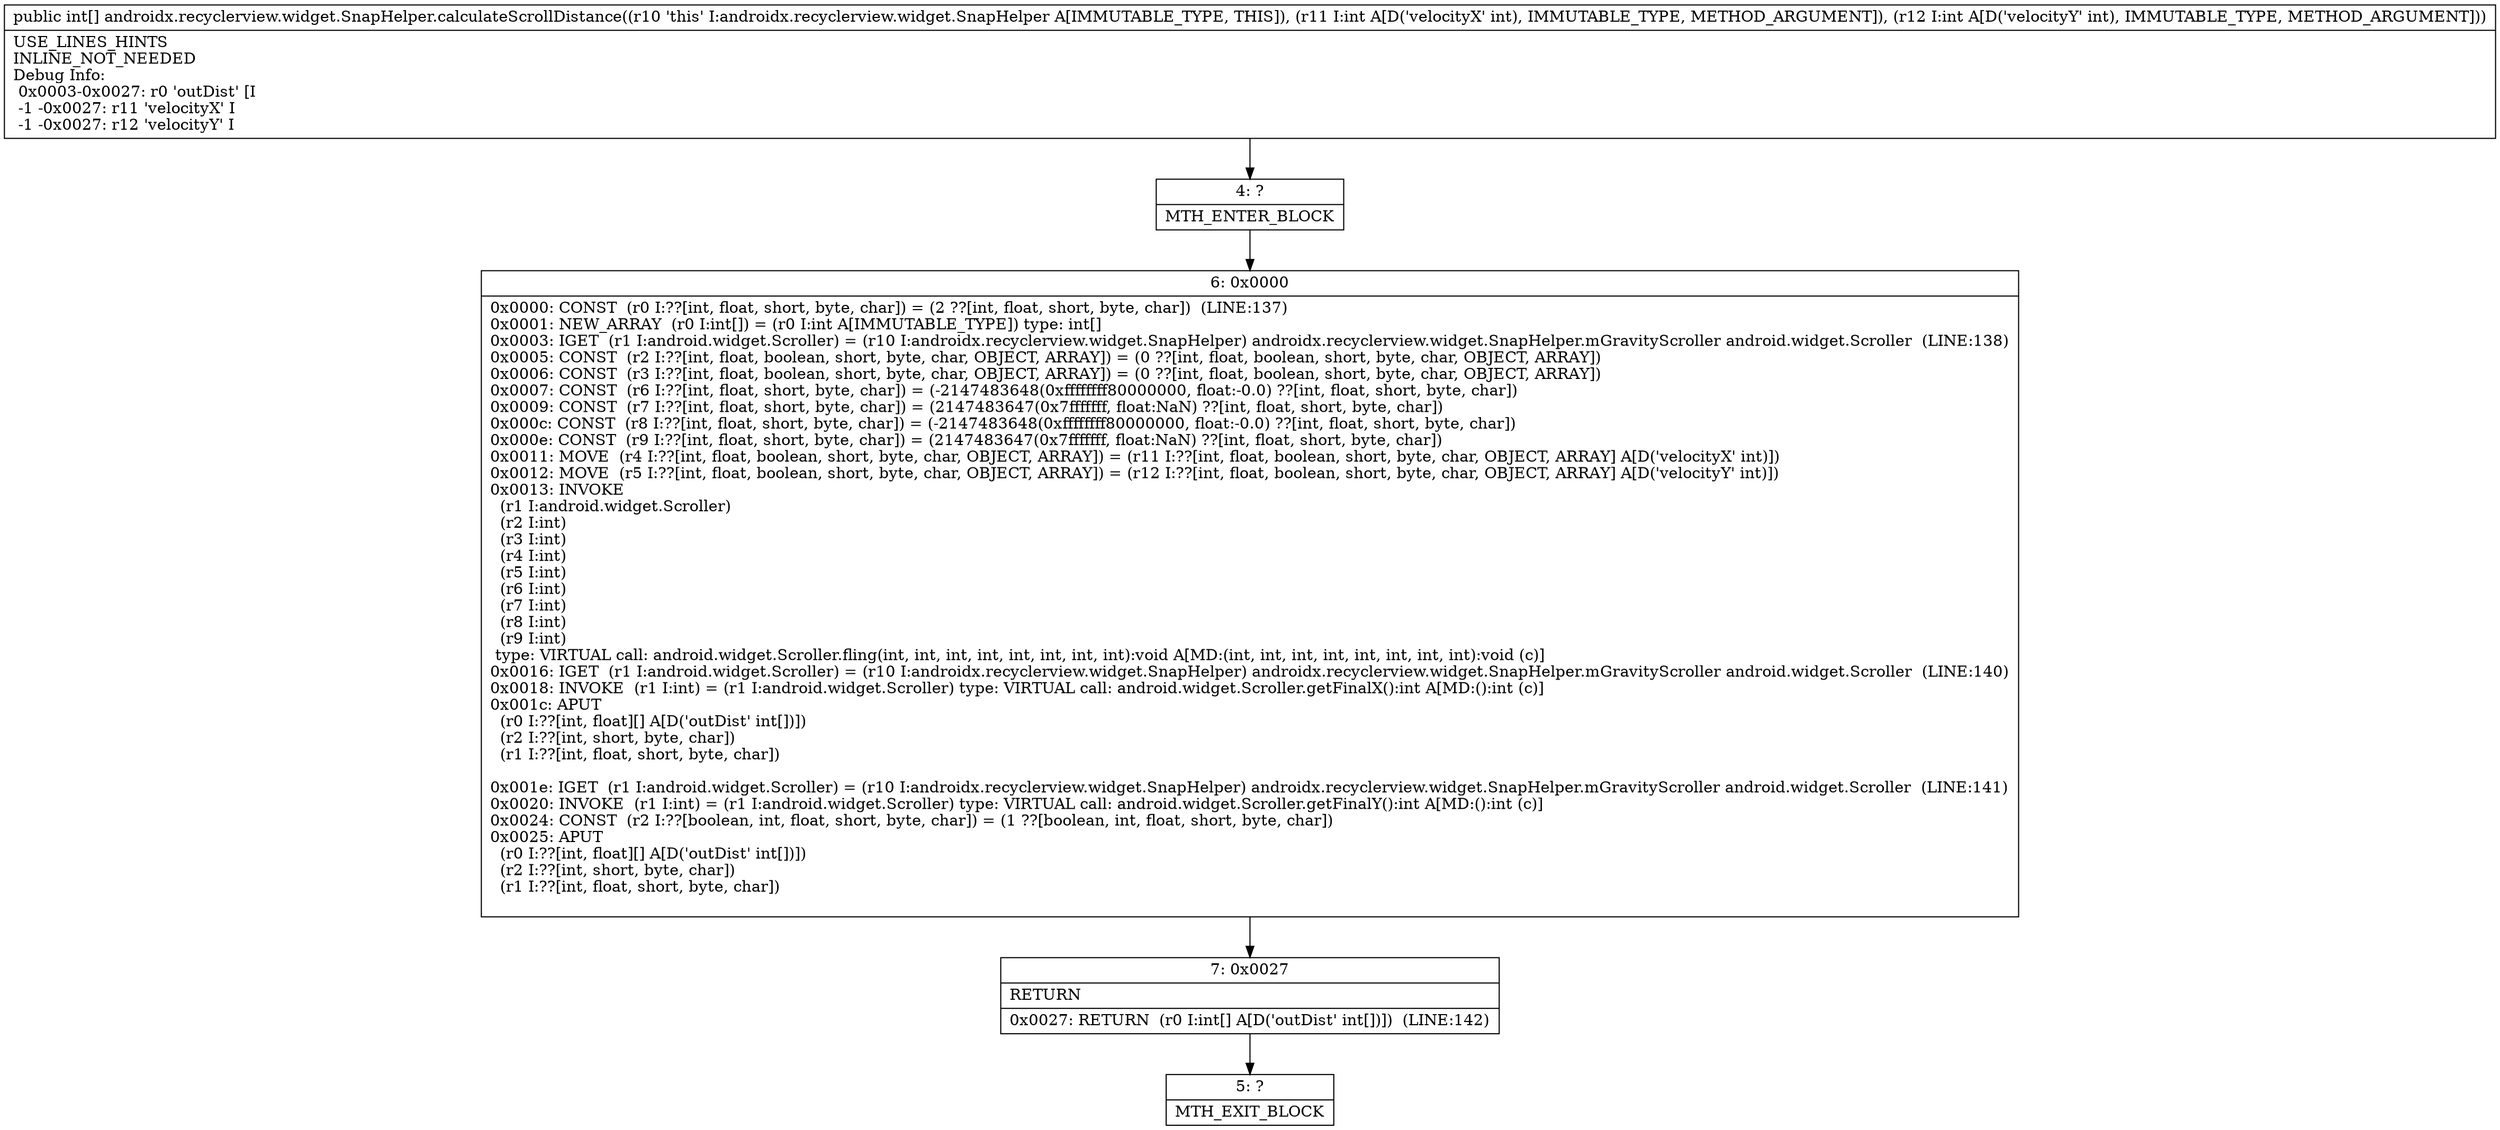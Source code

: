 digraph "CFG forandroidx.recyclerview.widget.SnapHelper.calculateScrollDistance(II)[I" {
Node_4 [shape=record,label="{4\:\ ?|MTH_ENTER_BLOCK\l}"];
Node_6 [shape=record,label="{6\:\ 0x0000|0x0000: CONST  (r0 I:??[int, float, short, byte, char]) = (2 ??[int, float, short, byte, char])  (LINE:137)\l0x0001: NEW_ARRAY  (r0 I:int[]) = (r0 I:int A[IMMUTABLE_TYPE]) type: int[] \l0x0003: IGET  (r1 I:android.widget.Scroller) = (r10 I:androidx.recyclerview.widget.SnapHelper) androidx.recyclerview.widget.SnapHelper.mGravityScroller android.widget.Scroller  (LINE:138)\l0x0005: CONST  (r2 I:??[int, float, boolean, short, byte, char, OBJECT, ARRAY]) = (0 ??[int, float, boolean, short, byte, char, OBJECT, ARRAY]) \l0x0006: CONST  (r3 I:??[int, float, boolean, short, byte, char, OBJECT, ARRAY]) = (0 ??[int, float, boolean, short, byte, char, OBJECT, ARRAY]) \l0x0007: CONST  (r6 I:??[int, float, short, byte, char]) = (\-2147483648(0xffffffff80000000, float:\-0.0) ??[int, float, short, byte, char]) \l0x0009: CONST  (r7 I:??[int, float, short, byte, char]) = (2147483647(0x7fffffff, float:NaN) ??[int, float, short, byte, char]) \l0x000c: CONST  (r8 I:??[int, float, short, byte, char]) = (\-2147483648(0xffffffff80000000, float:\-0.0) ??[int, float, short, byte, char]) \l0x000e: CONST  (r9 I:??[int, float, short, byte, char]) = (2147483647(0x7fffffff, float:NaN) ??[int, float, short, byte, char]) \l0x0011: MOVE  (r4 I:??[int, float, boolean, short, byte, char, OBJECT, ARRAY]) = (r11 I:??[int, float, boolean, short, byte, char, OBJECT, ARRAY] A[D('velocityX' int)]) \l0x0012: MOVE  (r5 I:??[int, float, boolean, short, byte, char, OBJECT, ARRAY]) = (r12 I:??[int, float, boolean, short, byte, char, OBJECT, ARRAY] A[D('velocityY' int)]) \l0x0013: INVOKE  \l  (r1 I:android.widget.Scroller)\l  (r2 I:int)\l  (r3 I:int)\l  (r4 I:int)\l  (r5 I:int)\l  (r6 I:int)\l  (r7 I:int)\l  (r8 I:int)\l  (r9 I:int)\l type: VIRTUAL call: android.widget.Scroller.fling(int, int, int, int, int, int, int, int):void A[MD:(int, int, int, int, int, int, int, int):void (c)]\l0x0016: IGET  (r1 I:android.widget.Scroller) = (r10 I:androidx.recyclerview.widget.SnapHelper) androidx.recyclerview.widget.SnapHelper.mGravityScroller android.widget.Scroller  (LINE:140)\l0x0018: INVOKE  (r1 I:int) = (r1 I:android.widget.Scroller) type: VIRTUAL call: android.widget.Scroller.getFinalX():int A[MD:():int (c)]\l0x001c: APUT  \l  (r0 I:??[int, float][] A[D('outDist' int[])])\l  (r2 I:??[int, short, byte, char])\l  (r1 I:??[int, float, short, byte, char])\l \l0x001e: IGET  (r1 I:android.widget.Scroller) = (r10 I:androidx.recyclerview.widget.SnapHelper) androidx.recyclerview.widget.SnapHelper.mGravityScroller android.widget.Scroller  (LINE:141)\l0x0020: INVOKE  (r1 I:int) = (r1 I:android.widget.Scroller) type: VIRTUAL call: android.widget.Scroller.getFinalY():int A[MD:():int (c)]\l0x0024: CONST  (r2 I:??[boolean, int, float, short, byte, char]) = (1 ??[boolean, int, float, short, byte, char]) \l0x0025: APUT  \l  (r0 I:??[int, float][] A[D('outDist' int[])])\l  (r2 I:??[int, short, byte, char])\l  (r1 I:??[int, float, short, byte, char])\l \l}"];
Node_7 [shape=record,label="{7\:\ 0x0027|RETURN\l|0x0027: RETURN  (r0 I:int[] A[D('outDist' int[])])  (LINE:142)\l}"];
Node_5 [shape=record,label="{5\:\ ?|MTH_EXIT_BLOCK\l}"];
MethodNode[shape=record,label="{public int[] androidx.recyclerview.widget.SnapHelper.calculateScrollDistance((r10 'this' I:androidx.recyclerview.widget.SnapHelper A[IMMUTABLE_TYPE, THIS]), (r11 I:int A[D('velocityX' int), IMMUTABLE_TYPE, METHOD_ARGUMENT]), (r12 I:int A[D('velocityY' int), IMMUTABLE_TYPE, METHOD_ARGUMENT]))  | USE_LINES_HINTS\lINLINE_NOT_NEEDED\lDebug Info:\l  0x0003\-0x0027: r0 'outDist' [I\l  \-1 \-0x0027: r11 'velocityX' I\l  \-1 \-0x0027: r12 'velocityY' I\l}"];
MethodNode -> Node_4;Node_4 -> Node_6;
Node_6 -> Node_7;
Node_7 -> Node_5;
}

